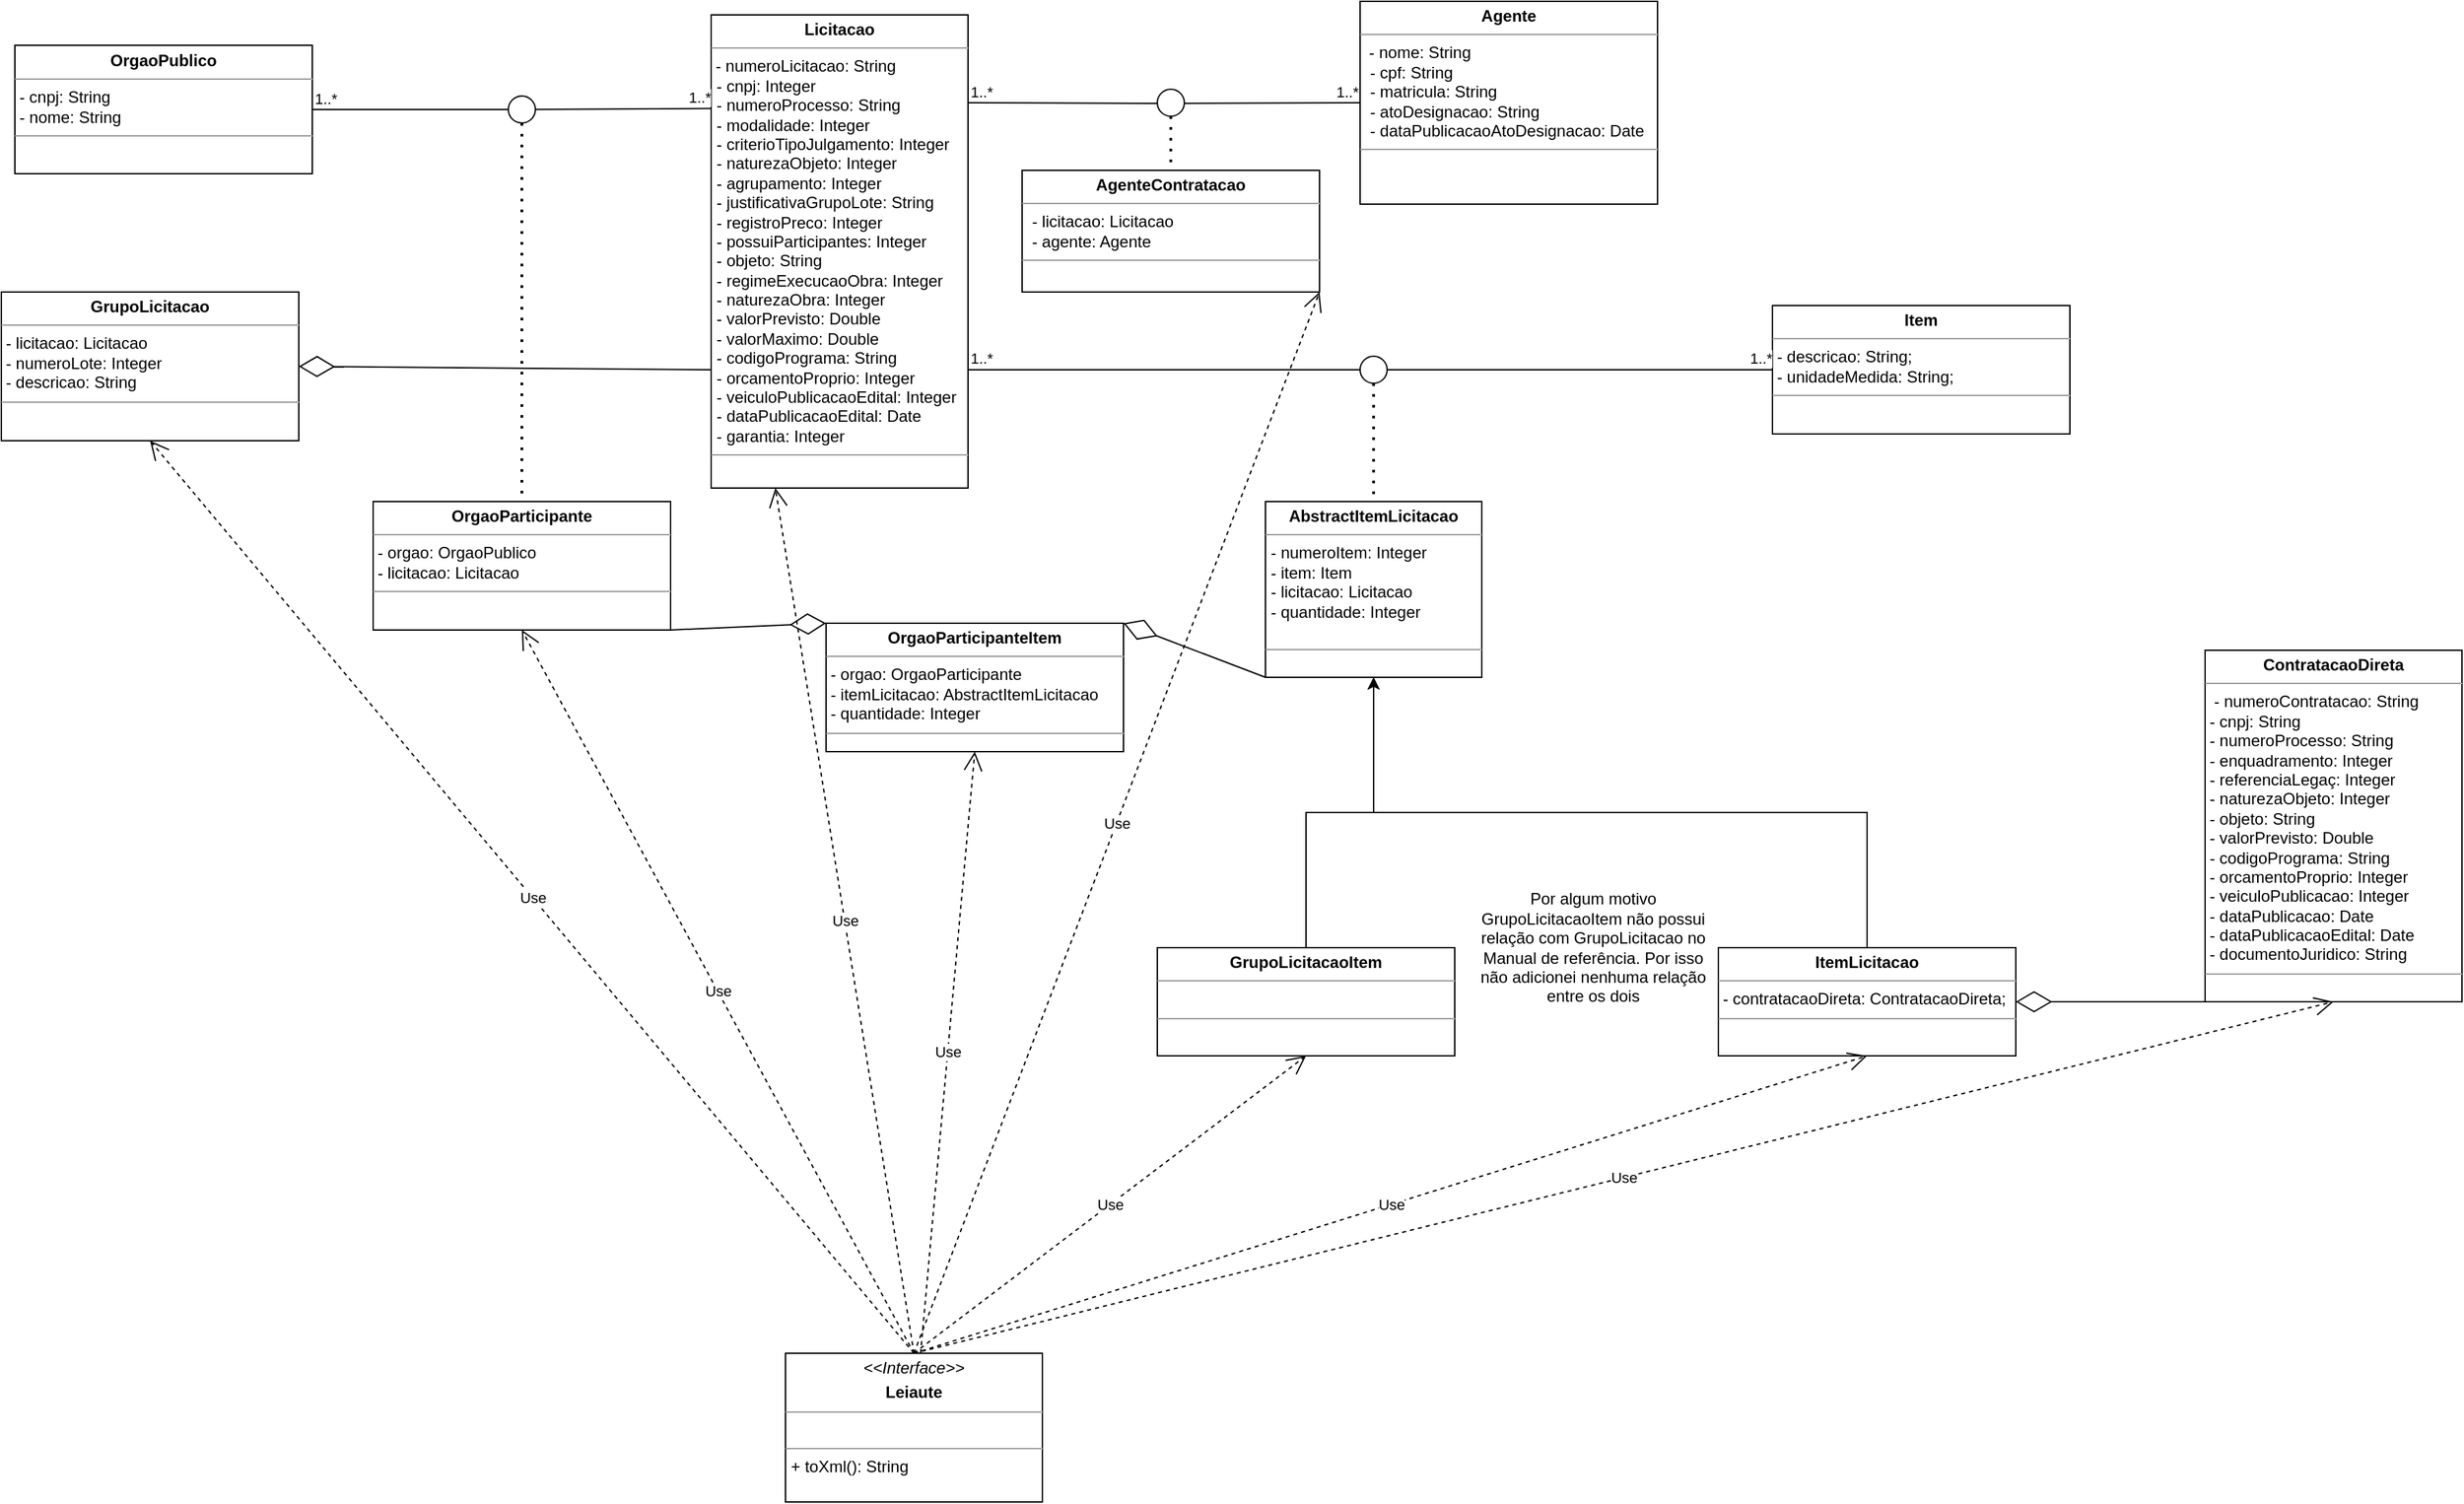 <mxfile version="21.7.4" type="github">
  <diagram id="C5RBs43oDa-KdzZeNtuy" name="Page-1">
    <mxGraphModel dx="2084" dy="924" grid="1" gridSize="10" guides="1" tooltips="1" connect="1" arrows="1" fold="1" page="1" pageScale="1" pageWidth="2339" pageHeight="3300" math="0" shadow="0">
      <root>
        <mxCell id="WIyWlLk6GJQsqaUBKTNV-0" />
        <mxCell id="WIyWlLk6GJQsqaUBKTNV-1" parent="WIyWlLk6GJQsqaUBKTNV-0" />
        <mxCell id="pMRX2iktSqoQI3OCFCf_-0" value="&lt;p style=&quot;margin:0px;margin-top:4px;text-align:center;&quot;&gt;&lt;b&gt;Licitacao&lt;/b&gt;&lt;/p&gt;&lt;hr size=&quot;1&quot;&gt;&amp;nbsp;- numeroLicitacao: String&lt;p style=&quot;margin:0px;margin-left:4px;&quot;&gt;- cnpj: Integer&lt;br&gt;- numeroProcesso: String&lt;br&gt;- modalidade: Integer&lt;br&gt;- criterioTipoJulgamento: Integer&lt;br&gt;- naturezaObjeto: Integer&lt;br&gt;- agrupamento: Integer&lt;br&gt;- justificativaGrupoLote: String&lt;br&gt;- registroPreco: Integer&lt;br&gt;- possuiParticipantes: Integer&lt;br&gt;- objeto: String&lt;br&gt;- regimeExecucaoObra: Integer&lt;br&gt;- naturezaObra: Integer&lt;br&gt;- valorPrevisto: Double&lt;br&gt;- valorMaximo: Double&lt;br&gt;- codigoPrograma: String&lt;br&gt;- orcamentoProprio: Integer&lt;br&gt;- veiculoPublicacaoEdital: Integer&lt;br&gt;- dataPublicacaoEdital: Date&lt;br&gt;- garantia: Integer&lt;/p&gt;&lt;hr size=&quot;1&quot;&gt;&lt;p style=&quot;margin:0px;margin-left:4px;&quot;&gt;&lt;br&gt;&lt;/p&gt;" style="verticalAlign=top;align=left;overflow=fill;fontSize=12;fontFamily=Helvetica;html=1;whiteSpace=wrap;" vertex="1" parent="WIyWlLk6GJQsqaUBKTNV-1">
          <mxGeometry x="935" y="220" width="190" height="350" as="geometry" />
        </mxCell>
        <mxCell id="pMRX2iktSqoQI3OCFCf_-1" value="&lt;p style=&quot;margin:0px;margin-top:4px;text-align:center;&quot;&gt;&lt;b&gt;ContratacaoDireta&lt;/b&gt;&lt;/p&gt;&lt;hr size=&quot;1&quot;&gt;&amp;nbsp; - numeroContratacao: String&lt;br&gt;&amp;nbsp;- cnpj: String&lt;br&gt;&amp;nbsp;- numeroProcesso: String&lt;br&gt;&amp;nbsp;- enquadramento: Integer&lt;br&gt;&amp;nbsp;- referenciaLegaç: Integer&lt;br&gt;&amp;nbsp;- naturezaObjeto: Integer&lt;br&gt;&amp;nbsp;- objeto: String&lt;br&gt;&amp;nbsp;- valorPrevisto: Double&lt;br&gt;&amp;nbsp;- codigoPrograma: String&lt;br&gt;&amp;nbsp;- orcamentoProprio: Integer&lt;br&gt;&amp;nbsp;- veiculoPublicacao: Integer&lt;br&gt;&amp;nbsp;- dataPublicacao: Date&lt;br&gt;&amp;nbsp;- dataPublicacaoEdital: Date&lt;br&gt;&amp;nbsp;- documentoJuridico: String&lt;br&gt;&lt;hr size=&quot;1&quot;&gt;&lt;p style=&quot;margin:0px;margin-left:4px;&quot;&gt;&lt;br&gt;&lt;/p&gt;" style="verticalAlign=top;align=left;overflow=fill;fontSize=12;fontFamily=Helvetica;html=1;whiteSpace=wrap;" vertex="1" parent="WIyWlLk6GJQsqaUBKTNV-1">
          <mxGeometry x="2040" y="690" width="190" height="260" as="geometry" />
        </mxCell>
        <mxCell id="pMRX2iktSqoQI3OCFCf_-6" value="&lt;p style=&quot;margin:0px;margin-top:4px;text-align:center;&quot;&gt;&lt;b&gt;Agente&lt;/b&gt;&lt;/p&gt;&lt;hr size=&quot;1&quot;&gt;&amp;nbsp; - nome: String&lt;p style=&quot;margin:0px;margin-left:4px;&quot;&gt;&amp;nbsp;- cpf: String&lt;br&gt;&amp;nbsp;- matricula: String&lt;br&gt;&amp;nbsp;- atoDesignacao: String&lt;br&gt;&amp;nbsp;- dataPublicacaoAtoDesignacao: Date&lt;/p&gt;&lt;hr size=&quot;1&quot;&gt;&lt;p style=&quot;margin:0px;margin-left:4px;&quot;&gt;&lt;br&gt;&lt;/p&gt;" style="verticalAlign=top;align=left;overflow=fill;fontSize=12;fontFamily=Helvetica;html=1;whiteSpace=wrap;" vertex="1" parent="WIyWlLk6GJQsqaUBKTNV-1">
          <mxGeometry x="1415" y="210" width="220" height="150" as="geometry" />
        </mxCell>
        <mxCell id="pMRX2iktSqoQI3OCFCf_-7" value="&lt;p style=&quot;margin:0px;margin-top:4px;text-align:center;&quot;&gt;&lt;b&gt;AgenteContratacao&lt;/b&gt;&lt;/p&gt;&lt;hr size=&quot;1&quot;&gt;&lt;p style=&quot;margin:0px;margin-left:4px;&quot;&gt;&amp;nbsp;- licitacao: Licitacao&lt;br&gt;&amp;nbsp;- agente: Agente&lt;br&gt;&lt;/p&gt;&lt;hr size=&quot;1&quot;&gt;&lt;p style=&quot;margin:0px;margin-left:4px;&quot;&gt;&lt;br&gt;&lt;/p&gt;" style="verticalAlign=top;align=left;overflow=fill;fontSize=12;fontFamily=Helvetica;html=1;whiteSpace=wrap;" vertex="1" parent="WIyWlLk6GJQsqaUBKTNV-1">
          <mxGeometry x="1165" y="335" width="220" height="90" as="geometry" />
        </mxCell>
        <mxCell id="pMRX2iktSqoQI3OCFCf_-8" value="" style="endArrow=none;html=1;edgeStyle=orthogonalEdgeStyle;rounded=0;exitX=1;exitY=0.5;exitDx=0;exitDy=0;entryX=0;entryY=0.5;entryDx=0;entryDy=0;" edge="1" parent="WIyWlLk6GJQsqaUBKTNV-1" target="pMRX2iktSqoQI3OCFCf_-6">
          <mxGeometry relative="1" as="geometry">
            <mxPoint x="1125" y="285" as="sourcePoint" />
            <mxPoint x="1375" y="265" as="targetPoint" />
          </mxGeometry>
        </mxCell>
        <mxCell id="pMRX2iktSqoQI3OCFCf_-9" value="&lt;div&gt;1..*&lt;/div&gt;" style="edgeLabel;resizable=0;html=1;align=left;verticalAlign=bottom;" connectable="0" vertex="1" parent="pMRX2iktSqoQI3OCFCf_-8">
          <mxGeometry x="-1" relative="1" as="geometry" />
        </mxCell>
        <mxCell id="pMRX2iktSqoQI3OCFCf_-10" value="&lt;div&gt;1..*&lt;/div&gt;" style="edgeLabel;resizable=0;html=1;align=right;verticalAlign=bottom;" connectable="0" vertex="1" parent="pMRX2iktSqoQI3OCFCf_-8">
          <mxGeometry x="1" relative="1" as="geometry" />
        </mxCell>
        <mxCell id="pMRX2iktSqoQI3OCFCf_-12" value="" style="ellipse;whiteSpace=wrap;html=1;aspect=fixed;" vertex="1" parent="WIyWlLk6GJQsqaUBKTNV-1">
          <mxGeometry x="1265" y="275" width="20" height="20" as="geometry" />
        </mxCell>
        <mxCell id="pMRX2iktSqoQI3OCFCf_-15" value="" style="endArrow=none;dashed=1;html=1;dashPattern=1 3;strokeWidth=2;rounded=0;entryX=0.5;entryY=0;entryDx=0;entryDy=0;" edge="1" parent="WIyWlLk6GJQsqaUBKTNV-1" source="pMRX2iktSqoQI3OCFCf_-12" target="pMRX2iktSqoQI3OCFCf_-7">
          <mxGeometry width="50" height="50" relative="1" as="geometry">
            <mxPoint x="1235" y="405" as="sourcePoint" />
            <mxPoint x="1285" y="355" as="targetPoint" />
          </mxGeometry>
        </mxCell>
        <mxCell id="pMRX2iktSqoQI3OCFCf_-49" style="edgeStyle=orthogonalEdgeStyle;rounded=0;orthogonalLoop=1;jettySize=auto;html=1;exitX=0.5;exitY=0;exitDx=0;exitDy=0;entryX=0.5;entryY=1;entryDx=0;entryDy=0;" edge="1" parent="WIyWlLk6GJQsqaUBKTNV-1" source="pMRX2iktSqoQI3OCFCf_-16" target="pMRX2iktSqoQI3OCFCf_-45">
          <mxGeometry relative="1" as="geometry" />
        </mxCell>
        <mxCell id="pMRX2iktSqoQI3OCFCf_-16" value="&lt;p style=&quot;margin:0px;margin-top:4px;text-align:center;&quot;&gt;&lt;b&gt;ItemLicitacao&lt;/b&gt;&lt;/p&gt;&lt;hr size=&quot;1&quot;&gt;&amp;nbsp;- contratacaoDireta: ContratacaoDireta;&lt;hr size=&quot;1&quot;&gt;&lt;p style=&quot;margin:0px;margin-left:4px;&quot;&gt;&lt;br&gt;&lt;/p&gt;" style="verticalAlign=top;align=left;overflow=fill;fontSize=12;fontFamily=Helvetica;html=1;whiteSpace=wrap;" vertex="1" parent="WIyWlLk6GJQsqaUBKTNV-1">
          <mxGeometry x="1680" y="910" width="220" height="80" as="geometry" />
        </mxCell>
        <mxCell id="pMRX2iktSqoQI3OCFCf_-19" value="&lt;p style=&quot;margin:0px;margin-top:4px;text-align:center;&quot;&gt;&lt;b&gt;GrupoLicitacao&lt;/b&gt;&lt;/p&gt;&lt;hr size=&quot;1&quot;&gt;&lt;div&gt;&amp;nbsp;- licitacao: Licitacao&amp;nbsp;&lt;/div&gt;&lt;div&gt;&amp;nbsp;- numeroLote: Integer&amp;nbsp;&amp;nbsp;&lt;/div&gt;&lt;div&gt;&amp;nbsp;- descricao: String&lt;/div&gt;&lt;hr size=&quot;1&quot;&gt;&lt;p style=&quot;margin:0px;margin-left:4px;&quot;&gt;&lt;br&gt;&lt;/p&gt;" style="verticalAlign=top;align=left;overflow=fill;fontSize=12;fontFamily=Helvetica;html=1;whiteSpace=wrap;" vertex="1" parent="WIyWlLk6GJQsqaUBKTNV-1">
          <mxGeometry x="410" y="425" width="220" height="110" as="geometry" />
        </mxCell>
        <mxCell id="pMRX2iktSqoQI3OCFCf_-20" value="" style="endArrow=diamondThin;endFill=0;endSize=24;html=1;rounded=0;exitX=0;exitY=0.75;exitDx=0;exitDy=0;entryX=1;entryY=0.5;entryDx=0;entryDy=0;" edge="1" parent="WIyWlLk6GJQsqaUBKTNV-1" source="pMRX2iktSqoQI3OCFCf_-0" target="pMRX2iktSqoQI3OCFCf_-19">
          <mxGeometry width="160" relative="1" as="geometry">
            <mxPoint x="1285" y="580" as="sourcePoint" />
            <mxPoint x="1450" y="705" as="targetPoint" />
          </mxGeometry>
        </mxCell>
        <mxCell id="pMRX2iktSqoQI3OCFCf_-51" style="edgeStyle=orthogonalEdgeStyle;rounded=0;orthogonalLoop=1;jettySize=auto;html=1;exitX=0.5;exitY=0;exitDx=0;exitDy=0;entryX=0.5;entryY=1;entryDx=0;entryDy=0;" edge="1" parent="WIyWlLk6GJQsqaUBKTNV-1" source="pMRX2iktSqoQI3OCFCf_-22" target="pMRX2iktSqoQI3OCFCf_-45">
          <mxGeometry relative="1" as="geometry" />
        </mxCell>
        <mxCell id="pMRX2iktSqoQI3OCFCf_-22" value="&lt;p style=&quot;margin:0px;margin-top:4px;text-align:center;&quot;&gt;&lt;b&gt;GrupoLicitacaoItem&lt;/b&gt;&lt;/p&gt;&lt;hr size=&quot;1&quot;&gt;&lt;div&gt;&lt;br&gt;&lt;/div&gt;&lt;hr size=&quot;1&quot;&gt;" style="verticalAlign=top;align=left;overflow=fill;fontSize=12;fontFamily=Helvetica;html=1;whiteSpace=wrap;" vertex="1" parent="WIyWlLk6GJQsqaUBKTNV-1">
          <mxGeometry x="1265" y="910" width="220" height="80" as="geometry" />
        </mxCell>
        <mxCell id="pMRX2iktSqoQI3OCFCf_-24" value="&lt;p style=&quot;margin:0px;margin-top:4px;text-align:center;&quot;&gt;&lt;b&gt;Item&lt;/b&gt;&lt;/p&gt;&lt;hr size=&quot;1&quot;&gt;&amp;nbsp;- descricao: String;&lt;br&gt;&amp;nbsp;- unidadeMedida: String;&lt;hr size=&quot;1&quot;&gt;&lt;p style=&quot;margin:0px;margin-left:4px;&quot;&gt;&lt;br&gt;&lt;/p&gt;" style="verticalAlign=top;align=left;overflow=fill;fontSize=12;fontFamily=Helvetica;html=1;whiteSpace=wrap;" vertex="1" parent="WIyWlLk6GJQsqaUBKTNV-1">
          <mxGeometry x="1720" y="435" width="220" height="95" as="geometry" />
        </mxCell>
        <mxCell id="pMRX2iktSqoQI3OCFCf_-31" value="&lt;p style=&quot;margin:0px;margin-top:4px;text-align:center;&quot;&gt;&lt;b&gt;OrgaoPublico&lt;/b&gt;&lt;br&gt;&lt;/p&gt;&lt;hr size=&quot;1&quot;&gt;&lt;div&gt;&amp;nbsp;- cnpj: String&lt;/div&gt;&lt;div&gt;&amp;nbsp;- nome: String&lt;br&gt;&lt;/div&gt;&lt;hr size=&quot;1&quot;&gt;&lt;p style=&quot;margin:0px;margin-left:4px;&quot;&gt;&lt;br&gt;&lt;/p&gt;" style="verticalAlign=top;align=left;overflow=fill;fontSize=12;fontFamily=Helvetica;html=1;whiteSpace=wrap;" vertex="1" parent="WIyWlLk6GJQsqaUBKTNV-1">
          <mxGeometry x="420" y="242.5" width="220" height="95" as="geometry" />
        </mxCell>
        <mxCell id="pMRX2iktSqoQI3OCFCf_-32" value="" style="endArrow=none;html=1;edgeStyle=orthogonalEdgeStyle;rounded=0;entryX=0.002;entryY=0.198;entryDx=0;entryDy=0;entryPerimeter=0;" edge="1" parent="WIyWlLk6GJQsqaUBKTNV-1" source="pMRX2iktSqoQI3OCFCf_-31" target="pMRX2iktSqoQI3OCFCf_-0">
          <mxGeometry relative="1" as="geometry">
            <mxPoint x="645" y="290" as="sourcePoint" />
            <mxPoint x="930" y="290" as="targetPoint" />
          </mxGeometry>
        </mxCell>
        <mxCell id="pMRX2iktSqoQI3OCFCf_-33" value="&lt;div&gt;1..*&lt;/div&gt;" style="edgeLabel;resizable=0;html=1;align=left;verticalAlign=bottom;" connectable="0" vertex="1" parent="pMRX2iktSqoQI3OCFCf_-32">
          <mxGeometry x="-1" relative="1" as="geometry" />
        </mxCell>
        <mxCell id="pMRX2iktSqoQI3OCFCf_-34" value="&lt;div&gt;1..*&lt;/div&gt;" style="edgeLabel;resizable=0;html=1;align=right;verticalAlign=bottom;" connectable="0" vertex="1" parent="pMRX2iktSqoQI3OCFCf_-32">
          <mxGeometry x="1" relative="1" as="geometry" />
        </mxCell>
        <mxCell id="pMRX2iktSqoQI3OCFCf_-35" value="" style="ellipse;whiteSpace=wrap;html=1;aspect=fixed;" vertex="1" parent="WIyWlLk6GJQsqaUBKTNV-1">
          <mxGeometry x="785" y="280" width="20" height="20" as="geometry" />
        </mxCell>
        <mxCell id="pMRX2iktSqoQI3OCFCf_-36" value="" style="endArrow=none;dashed=1;html=1;dashPattern=1 3;strokeWidth=2;rounded=0;entryX=0.5;entryY=0;entryDx=0;entryDy=0;" edge="1" parent="WIyWlLk6GJQsqaUBKTNV-1" source="pMRX2iktSqoQI3OCFCf_-35" target="pMRX2iktSqoQI3OCFCf_-37">
          <mxGeometry width="50" height="50" relative="1" as="geometry">
            <mxPoint x="755" y="300" as="sourcePoint" />
            <mxPoint x="795" y="340" as="targetPoint" />
          </mxGeometry>
        </mxCell>
        <mxCell id="pMRX2iktSqoQI3OCFCf_-37" value="&lt;p style=&quot;margin:0px;margin-top:4px;text-align:center;&quot;&gt;&lt;b&gt;OrgaoParticipante&lt;/b&gt;&lt;br&gt;&lt;/p&gt;&lt;hr size=&quot;1&quot;&gt;&lt;div&gt;&amp;nbsp;- orgao: OrgaoPublico&lt;/div&gt;&lt;div&gt;&amp;nbsp;- licitacao: Licitacao&lt;br&gt;&lt;/div&gt;&lt;hr size=&quot;1&quot;&gt;&lt;p style=&quot;margin:0px;margin-left:4px;&quot;&gt;&lt;br&gt;&lt;/p&gt;" style="verticalAlign=top;align=left;overflow=fill;fontSize=12;fontFamily=Helvetica;html=1;whiteSpace=wrap;" vertex="1" parent="WIyWlLk6GJQsqaUBKTNV-1">
          <mxGeometry x="685" y="580" width="220" height="95" as="geometry" />
        </mxCell>
        <mxCell id="pMRX2iktSqoQI3OCFCf_-38" value="&lt;p style=&quot;margin:0px;margin-top:4px;text-align:center;&quot;&gt;&lt;b&gt;OrgaoParticipanteItem&lt;/b&gt;&lt;br&gt;&lt;/p&gt;&lt;hr size=&quot;1&quot;&gt;&lt;div&gt;&amp;nbsp;- orgao: OrgaoParticipante&lt;br&gt;&lt;/div&gt;&lt;div&gt;&amp;nbsp;- itemLicitacao: AbstractItemLicitacao&lt;/div&gt;&lt;div&gt;&amp;nbsp;- quantidade: Integer&lt;br&gt;&lt;/div&gt;&lt;hr size=&quot;1&quot;&gt;&lt;p style=&quot;margin:0px;margin-left:4px;&quot;&gt;&lt;br&gt;&lt;/p&gt;" style="verticalAlign=top;align=left;overflow=fill;fontSize=12;fontFamily=Helvetica;html=1;whiteSpace=wrap;" vertex="1" parent="WIyWlLk6GJQsqaUBKTNV-1">
          <mxGeometry x="1020" y="670" width="220" height="95" as="geometry" />
        </mxCell>
        <mxCell id="pMRX2iktSqoQI3OCFCf_-45" value="&lt;p style=&quot;margin:0px;margin-top:4px;text-align:center;&quot;&gt;&lt;b&gt;AbstractItemLicitacao&lt;/b&gt;&lt;br&gt;&lt;/p&gt;&lt;hr size=&quot;1&quot;&gt;&lt;p style=&quot;margin:0px;margin-left:4px;&quot;&gt;- numeroItem: Integer&lt;/p&gt;&lt;p style=&quot;margin:0px;margin-left:4px;&quot;&gt;- item: Item&lt;/p&gt;&lt;p style=&quot;margin:0px;margin-left:4px;&quot;&gt;- licitacao: Licitacao&lt;/p&gt;&lt;p style=&quot;margin:0px;margin-left:4px;&quot;&gt;- quantidade: Integer&lt;br&gt;&lt;/p&gt;&lt;p style=&quot;margin:0px;margin-left:4px;&quot;&gt;&lt;br&gt;&lt;/p&gt;&lt;hr size=&quot;1&quot;&gt;&lt;p style=&quot;margin:0px;margin-left:4px;&quot;&gt;&lt;br&gt;&lt;/p&gt;" style="verticalAlign=top;align=left;overflow=fill;fontSize=12;fontFamily=Helvetica;html=1;whiteSpace=wrap;" vertex="1" parent="WIyWlLk6GJQsqaUBKTNV-1">
          <mxGeometry x="1345" y="580" width="160" height="130" as="geometry" />
        </mxCell>
        <mxCell id="pMRX2iktSqoQI3OCFCf_-52" value="" style="endArrow=diamondThin;endFill=0;endSize=24;html=1;rounded=0;exitX=0;exitY=1;exitDx=0;exitDy=0;entryX=1;entryY=0.5;entryDx=0;entryDy=0;" edge="1" parent="WIyWlLk6GJQsqaUBKTNV-1" source="pMRX2iktSqoQI3OCFCf_-1" target="pMRX2iktSqoQI3OCFCf_-16">
          <mxGeometry width="160" relative="1" as="geometry">
            <mxPoint x="1135" y="580" as="sourcePoint" />
            <mxPoint x="1520" y="680" as="targetPoint" />
          </mxGeometry>
        </mxCell>
        <mxCell id="pMRX2iktSqoQI3OCFCf_-56" value="Por algum motivo GrupoLicitacaoItem não possui relação com GrupoLicitacao no Manual de referência. Por isso não adicionei nenhuma relação entre os dois" style="text;html=1;strokeColor=none;fillColor=none;align=center;verticalAlign=middle;whiteSpace=wrap;rounded=0;" vertex="1" parent="WIyWlLk6GJQsqaUBKTNV-1">
          <mxGeometry x="1495" y="870" width="185" height="80" as="geometry" />
        </mxCell>
        <mxCell id="pMRX2iktSqoQI3OCFCf_-58" value="" style="endArrow=none;html=1;edgeStyle=orthogonalEdgeStyle;rounded=0;entryX=0;entryY=0.5;entryDx=0;entryDy=0;exitX=1;exitY=0.5;exitDx=0;exitDy=0;" edge="1" parent="WIyWlLk6GJQsqaUBKTNV-1" source="pMRX2iktSqoQI3OCFCf_-61" target="pMRX2iktSqoQI3OCFCf_-24">
          <mxGeometry relative="1" as="geometry">
            <mxPoint x="1470" y="470" as="sourcePoint" />
            <mxPoint x="1485" y="520" as="targetPoint" />
          </mxGeometry>
        </mxCell>
        <mxCell id="pMRX2iktSqoQI3OCFCf_-60" value="&lt;div&gt;1..*&lt;/div&gt;" style="edgeLabel;resizable=0;html=1;align=right;verticalAlign=bottom;" connectable="0" vertex="1" parent="pMRX2iktSqoQI3OCFCf_-58">
          <mxGeometry x="1" relative="1" as="geometry" />
        </mxCell>
        <mxCell id="pMRX2iktSqoQI3OCFCf_-62" value="" style="endArrow=none;dashed=1;html=1;dashPattern=1 3;strokeWidth=2;rounded=0;entryX=0.5;entryY=0;entryDx=0;entryDy=0;" edge="1" parent="WIyWlLk6GJQsqaUBKTNV-1" source="pMRX2iktSqoQI3OCFCf_-61" target="pMRX2iktSqoQI3OCFCf_-45">
          <mxGeometry width="50" height="50" relative="1" as="geometry">
            <mxPoint x="1305" y="640" as="sourcePoint" />
            <mxPoint x="1345" y="570" as="targetPoint" />
          </mxGeometry>
        </mxCell>
        <mxCell id="pMRX2iktSqoQI3OCFCf_-63" value="" style="endArrow=none;html=1;edgeStyle=orthogonalEdgeStyle;rounded=0;exitX=1;exitY=0.75;exitDx=0;exitDy=0;entryX=0;entryY=0.5;entryDx=0;entryDy=0;" edge="1" parent="WIyWlLk6GJQsqaUBKTNV-1" source="pMRX2iktSqoQI3OCFCf_-0" target="pMRX2iktSqoQI3OCFCf_-61">
          <mxGeometry relative="1" as="geometry">
            <mxPoint x="1125" y="483" as="sourcePoint" />
            <mxPoint x="1730" y="483" as="targetPoint" />
          </mxGeometry>
        </mxCell>
        <mxCell id="pMRX2iktSqoQI3OCFCf_-64" value="&lt;div&gt;1..*&lt;/div&gt;" style="edgeLabel;resizable=0;html=1;align=left;verticalAlign=bottom;" connectable="0" vertex="1" parent="pMRX2iktSqoQI3OCFCf_-63">
          <mxGeometry x="-1" relative="1" as="geometry" />
        </mxCell>
        <mxCell id="pMRX2iktSqoQI3OCFCf_-61" value="" style="ellipse;whiteSpace=wrap;html=1;aspect=fixed;" vertex="1" parent="WIyWlLk6GJQsqaUBKTNV-1">
          <mxGeometry x="1415" y="472.5" width="20" height="20" as="geometry" />
        </mxCell>
        <mxCell id="pMRX2iktSqoQI3OCFCf_-66" value="" style="endArrow=diamondThin;endFill=0;endSize=24;html=1;rounded=0;exitX=0;exitY=1;exitDx=0;exitDy=0;entryX=1;entryY=0;entryDx=0;entryDy=0;" edge="1" parent="WIyWlLk6GJQsqaUBKTNV-1" source="pMRX2iktSqoQI3OCFCf_-45" target="pMRX2iktSqoQI3OCFCf_-38">
          <mxGeometry width="160" relative="1" as="geometry">
            <mxPoint x="1310" y="715" as="sourcePoint" />
            <mxPoint x="1230" y="775" as="targetPoint" />
          </mxGeometry>
        </mxCell>
        <mxCell id="pMRX2iktSqoQI3OCFCf_-67" value="" style="endArrow=diamondThin;endFill=0;endSize=24;html=1;rounded=0;exitX=1;exitY=1;exitDx=0;exitDy=0;entryX=0;entryY=0;entryDx=0;entryDy=0;" edge="1" parent="WIyWlLk6GJQsqaUBKTNV-1" source="pMRX2iktSqoQI3OCFCf_-37" target="pMRX2iktSqoQI3OCFCf_-38">
          <mxGeometry width="160" relative="1" as="geometry">
            <mxPoint x="2000" y="870" as="sourcePoint" />
            <mxPoint x="1920" y="930" as="targetPoint" />
          </mxGeometry>
        </mxCell>
        <mxCell id="pMRX2iktSqoQI3OCFCf_-68" value="&lt;p style=&quot;margin:0px;margin-top:4px;text-align:center;&quot;&gt;&lt;i&gt;&amp;lt;&amp;lt;Interface&amp;gt;&amp;gt;&lt;/i&gt;&lt;/p&gt;&lt;p style=&quot;margin:0px;margin-top:4px;text-align:center;&quot;&gt;&lt;b&gt;Leiaute&lt;/b&gt;&lt;br&gt;&lt;/p&gt;&lt;hr size=&quot;1&quot;&gt;&lt;p style=&quot;margin:0px;margin-left:4px;&quot;&gt;&lt;br&gt;&lt;/p&gt;&lt;hr size=&quot;1&quot;&gt;&lt;p style=&quot;margin:0px;margin-left:4px;&quot;&gt;+ toXml(): String&lt;br&gt;&lt;/p&gt;" style="verticalAlign=top;align=left;overflow=fill;fontSize=12;fontFamily=Helvetica;html=1;whiteSpace=wrap;" vertex="1" parent="WIyWlLk6GJQsqaUBKTNV-1">
          <mxGeometry x="990" y="1210" width="190" height="110" as="geometry" />
        </mxCell>
        <mxCell id="pMRX2iktSqoQI3OCFCf_-69" value="Use" style="endArrow=open;endSize=12;dashed=1;html=1;rounded=0;entryX=0.5;entryY=1;entryDx=0;entryDy=0;" edge="1" parent="WIyWlLk6GJQsqaUBKTNV-1" source="pMRX2iktSqoQI3OCFCf_-68" target="pMRX2iktSqoQI3OCFCf_-38">
          <mxGeometry width="160" relative="1" as="geometry">
            <mxPoint x="770" y="1050" as="sourcePoint" />
            <mxPoint x="930" y="1050" as="targetPoint" />
          </mxGeometry>
        </mxCell>
        <mxCell id="pMRX2iktSqoQI3OCFCf_-70" value="Use" style="endArrow=open;endSize=12;dashed=1;html=1;rounded=0;entryX=0.5;entryY=1;entryDx=0;entryDy=0;exitX=0.5;exitY=0;exitDx=0;exitDy=0;" edge="1" parent="WIyWlLk6GJQsqaUBKTNV-1" source="pMRX2iktSqoQI3OCFCf_-68" target="pMRX2iktSqoQI3OCFCf_-22">
          <mxGeometry width="160" relative="1" as="geometry">
            <mxPoint x="1356.5" y="1240" as="sourcePoint" />
            <mxPoint x="1393.5" y="995" as="targetPoint" />
          </mxGeometry>
        </mxCell>
        <mxCell id="pMRX2iktSqoQI3OCFCf_-71" value="Use" style="endArrow=open;endSize=12;dashed=1;html=1;rounded=0;entryX=0.5;entryY=1;entryDx=0;entryDy=0;exitX=0.5;exitY=0;exitDx=0;exitDy=0;" edge="1" parent="WIyWlLk6GJQsqaUBKTNV-1" source="pMRX2iktSqoQI3OCFCf_-68" target="pMRX2iktSqoQI3OCFCf_-16">
          <mxGeometry width="160" relative="1" as="geometry">
            <mxPoint x="1360" y="1200" as="sourcePoint" />
            <mxPoint x="1670" y="1060" as="targetPoint" />
          </mxGeometry>
        </mxCell>
        <mxCell id="pMRX2iktSqoQI3OCFCf_-72" value="Use" style="endArrow=open;endSize=12;dashed=1;html=1;rounded=0;entryX=0.5;entryY=1;entryDx=0;entryDy=0;exitX=0.5;exitY=0;exitDx=0;exitDy=0;" edge="1" parent="WIyWlLk6GJQsqaUBKTNV-1" source="pMRX2iktSqoQI3OCFCf_-68" target="pMRX2iktSqoQI3OCFCf_-19">
          <mxGeometry width="160" relative="1" as="geometry">
            <mxPoint x="300" y="1140" as="sourcePoint" />
            <mxPoint x="610" y="1000" as="targetPoint" />
          </mxGeometry>
        </mxCell>
        <mxCell id="pMRX2iktSqoQI3OCFCf_-73" value="Use" style="endArrow=open;endSize=12;dashed=1;html=1;rounded=0;entryX=0.25;entryY=1;entryDx=0;entryDy=0;exitX=0.5;exitY=0;exitDx=0;exitDy=0;" edge="1" parent="WIyWlLk6GJQsqaUBKTNV-1" source="pMRX2iktSqoQI3OCFCf_-68" target="pMRX2iktSqoQI3OCFCf_-0">
          <mxGeometry width="160" relative="1" as="geometry">
            <mxPoint x="1085" y="1150" as="sourcePoint" />
            <mxPoint x="1395" y="1010" as="targetPoint" />
          </mxGeometry>
        </mxCell>
        <mxCell id="pMRX2iktSqoQI3OCFCf_-74" value="Use" style="endArrow=open;endSize=12;dashed=1;html=1;rounded=0;entryX=1;entryY=1;entryDx=0;entryDy=0;exitX=0.5;exitY=0;exitDx=0;exitDy=0;" edge="1" parent="WIyWlLk6GJQsqaUBKTNV-1" source="pMRX2iktSqoQI3OCFCf_-68" target="pMRX2iktSqoQI3OCFCf_-7">
          <mxGeometry width="160" relative="1" as="geometry">
            <mxPoint x="1083" y="1140" as="sourcePoint" />
            <mxPoint x="1120" y="895" as="targetPoint" />
          </mxGeometry>
        </mxCell>
        <mxCell id="pMRX2iktSqoQI3OCFCf_-75" value="Use" style="endArrow=open;endSize=12;dashed=1;html=1;rounded=0;entryX=0.5;entryY=1;entryDx=0;entryDy=0;exitX=0.5;exitY=0;exitDx=0;exitDy=0;" edge="1" parent="WIyWlLk6GJQsqaUBKTNV-1" source="pMRX2iktSqoQI3OCFCf_-68" target="pMRX2iktSqoQI3OCFCf_-1">
          <mxGeometry width="160" relative="1" as="geometry">
            <mxPoint x="1220" y="1250" as="sourcePoint" />
            <mxPoint x="1925" y="1030" as="targetPoint" />
          </mxGeometry>
        </mxCell>
        <mxCell id="pMRX2iktSqoQI3OCFCf_-76" value="Use" style="endArrow=open;endSize=12;dashed=1;html=1;rounded=0;entryX=0.5;entryY=1;entryDx=0;entryDy=0;exitX=0.5;exitY=0;exitDx=0;exitDy=0;" edge="1" parent="WIyWlLk6GJQsqaUBKTNV-1" source="pMRX2iktSqoQI3OCFCf_-68" target="pMRX2iktSqoQI3OCFCf_-37">
          <mxGeometry width="160" relative="1" as="geometry">
            <mxPoint x="1048" y="1220" as="sourcePoint" />
            <mxPoint x="945" y="580" as="targetPoint" />
          </mxGeometry>
        </mxCell>
      </root>
    </mxGraphModel>
  </diagram>
</mxfile>
